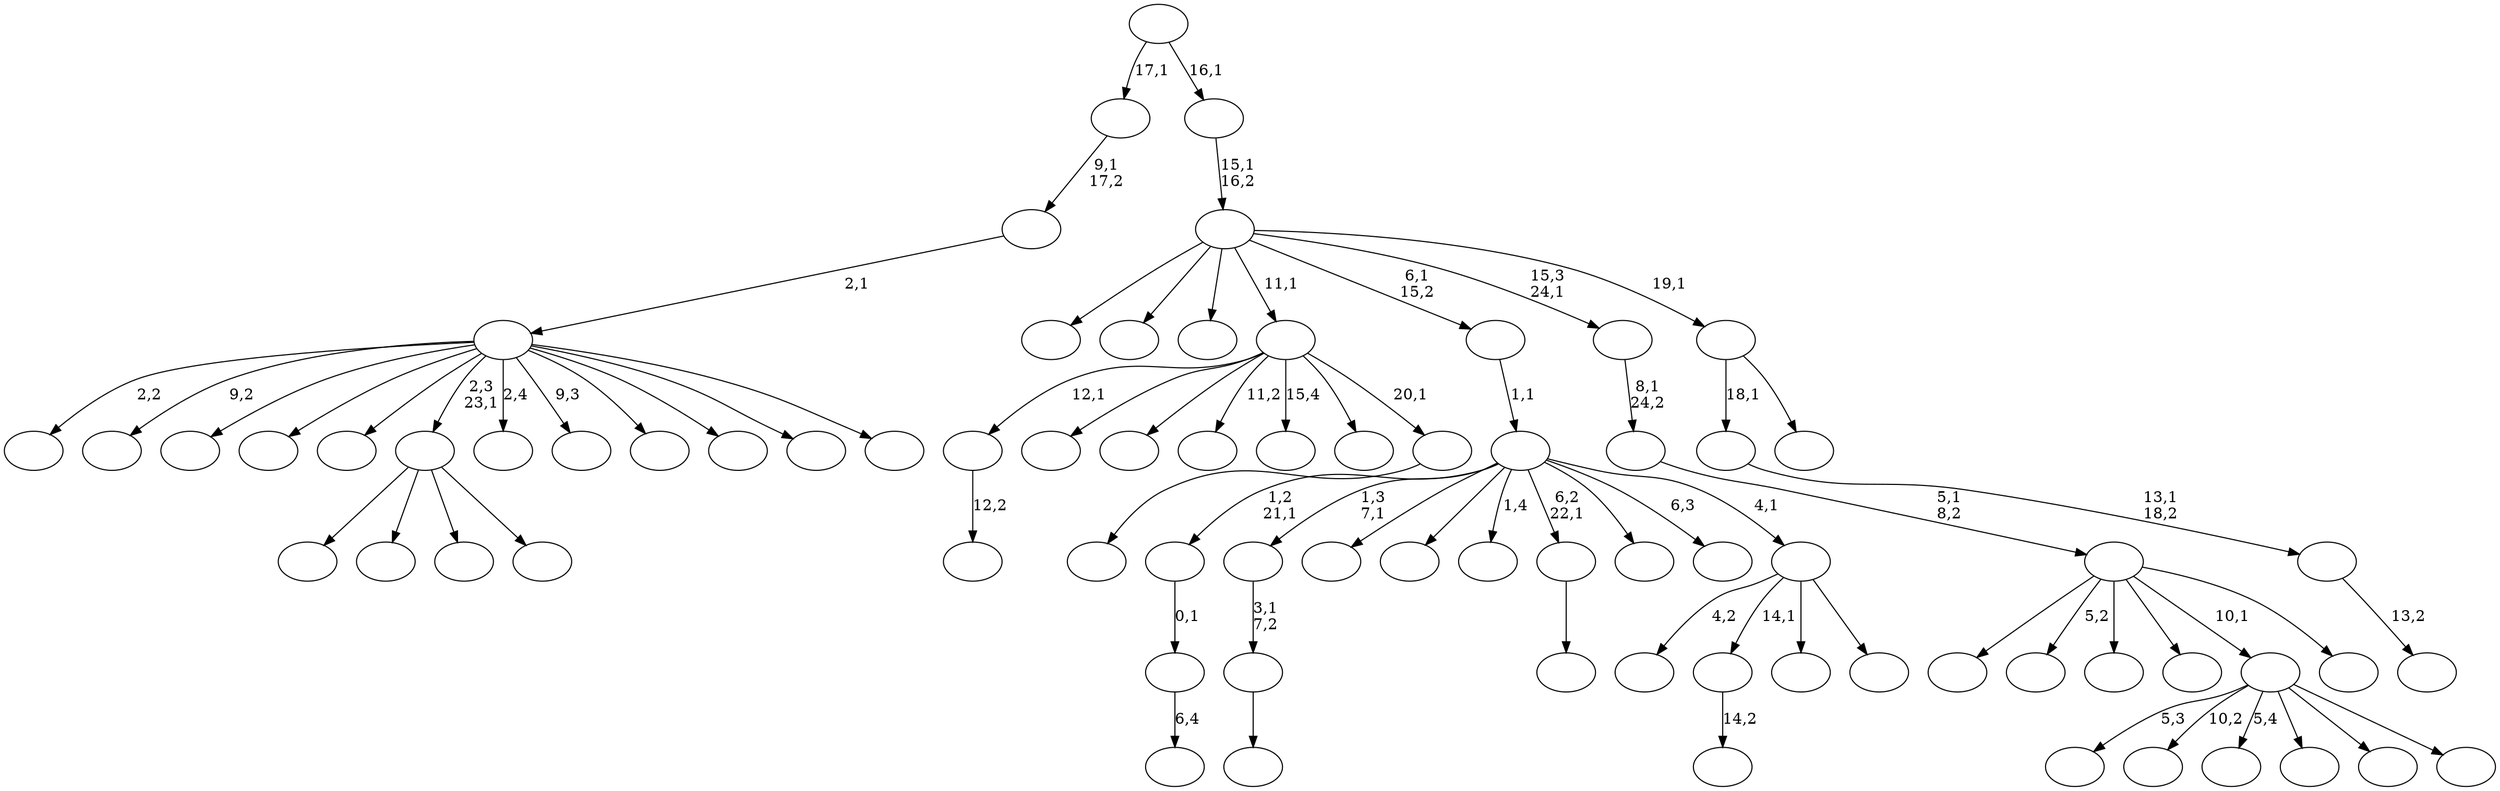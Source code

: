 digraph T {
	75 [label=""]
	74 [label=""]
	73 [label=""]
	72 [label=""]
	71 [label=""]
	70 [label=""]
	69 [label=""]
	68 [label=""]
	67 [label=""]
	66 [label=""]
	65 [label=""]
	64 [label=""]
	63 [label=""]
	62 [label=""]
	61 [label=""]
	60 [label=""]
	59 [label=""]
	58 [label=""]
	57 [label=""]
	56 [label=""]
	55 [label=""]
	54 [label=""]
	53 [label=""]
	52 [label=""]
	51 [label=""]
	50 [label=""]
	49 [label=""]
	48 [label=""]
	47 [label=""]
	46 [label=""]
	45 [label=""]
	44 [label=""]
	43 [label=""]
	42 [label=""]
	41 [label=""]
	40 [label=""]
	39 [label=""]
	38 [label=""]
	37 [label=""]
	36 [label=""]
	35 [label=""]
	34 [label=""]
	33 [label=""]
	32 [label=""]
	31 [label=""]
	30 [label=""]
	29 [label=""]
	28 [label=""]
	27 [label=""]
	26 [label=""]
	25 [label=""]
	24 [label=""]
	23 [label=""]
	22 [label=""]
	21 [label=""]
	20 [label=""]
	19 [label=""]
	18 [label=""]
	17 [label=""]
	16 [label=""]
	15 [label=""]
	14 [label=""]
	13 [label=""]
	12 [label=""]
	11 [label=""]
	10 [label=""]
	9 [label=""]
	8 [label=""]
	7 [label=""]
	6 [label=""]
	5 [label=""]
	4 [label=""]
	3 [label=""]
	2 [label=""]
	1 [label=""]
	0 [label=""]
	74 -> 75 [label="6,4"]
	73 -> 74 [label="0,1"]
	70 -> 71 [label=""]
	69 -> 70 [label="3,1\n7,2"]
	61 -> 62 [label="14,2"]
	59 -> 60 [label="12,2"]
	49 -> 50 [label="13,2"]
	48 -> 49 [label="13,1\n18,2"]
	39 -> 58 [label=""]
	39 -> 51 [label=""]
	39 -> 42 [label=""]
	39 -> 40 [label=""]
	33 -> 34 [label=""]
	24 -> 72 [label="5,3"]
	24 -> 55 [label="10,2"]
	24 -> 52 [label="5,4"]
	24 -> 29 [label=""]
	24 -> 28 [label=""]
	24 -> 25 [label=""]
	18 -> 19 [label=""]
	17 -> 59 [label="12,1"]
	17 -> 57 [label=""]
	17 -> 53 [label=""]
	17 -> 32 [label="11,2"]
	17 -> 31 [label="15,4"]
	17 -> 27 [label=""]
	17 -> 18 [label="20,1"]
	15 -> 66 [label="4,2"]
	15 -> 61 [label="14,1"]
	15 -> 47 [label=""]
	15 -> 16 [label=""]
	14 -> 73 [label="1,2\n21,1"]
	14 -> 69 [label="1,3\n7,1"]
	14 -> 46 [label=""]
	14 -> 36 [label=""]
	14 -> 35 [label="1,4"]
	14 -> 33 [label="6,2\n22,1"]
	14 -> 30 [label=""]
	14 -> 26 [label="6,3"]
	14 -> 15 [label="4,1"]
	13 -> 14 [label="1,1"]
	11 -> 65 [label=""]
	11 -> 64 [label="5,2"]
	11 -> 44 [label=""]
	11 -> 38 [label=""]
	11 -> 24 [label="10,1"]
	11 -> 12 [label=""]
	10 -> 11 [label="5,1\n8,2"]
	9 -> 10 [label="8,1\n24,2"]
	7 -> 68 [label="2,2"]
	7 -> 67 [label="9,2"]
	7 -> 56 [label=""]
	7 -> 54 [label=""]
	7 -> 45 [label=""]
	7 -> 39 [label="2,3\n23,1"]
	7 -> 37 [label="2,4"]
	7 -> 23 [label="9,3"]
	7 -> 22 [label=""]
	7 -> 21 [label=""]
	7 -> 20 [label=""]
	7 -> 8 [label=""]
	6 -> 7 [label="2,1"]
	5 -> 6 [label="9,1\n17,2"]
	3 -> 48 [label="18,1"]
	3 -> 4 [label=""]
	2 -> 63 [label=""]
	2 -> 43 [label=""]
	2 -> 41 [label=""]
	2 -> 17 [label="11,1"]
	2 -> 13 [label="6,1\n15,2"]
	2 -> 9 [label="15,3\n24,1"]
	2 -> 3 [label="19,1"]
	1 -> 2 [label="15,1\n16,2"]
	0 -> 5 [label="17,1"]
	0 -> 1 [label="16,1"]
}
